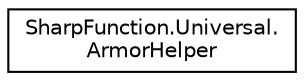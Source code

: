 digraph "Graphical Class Hierarchy"
{
 // LATEX_PDF_SIZE
  edge [fontname="Helvetica",fontsize="10",labelfontname="Helvetica",labelfontsize="10"];
  node [fontname="Helvetica",fontsize="10",shape=record];
  rankdir="LR";
  Node0 [label="SharpFunction.Universal.\lArmorHelper",height=0.2,width=0.4,color="black", fillcolor="white", style="filled",URL="$class_sharp_function_1_1_universal_1_1_armor_helper.html",tooltip="Class that helps with armor related stuff"];
}
